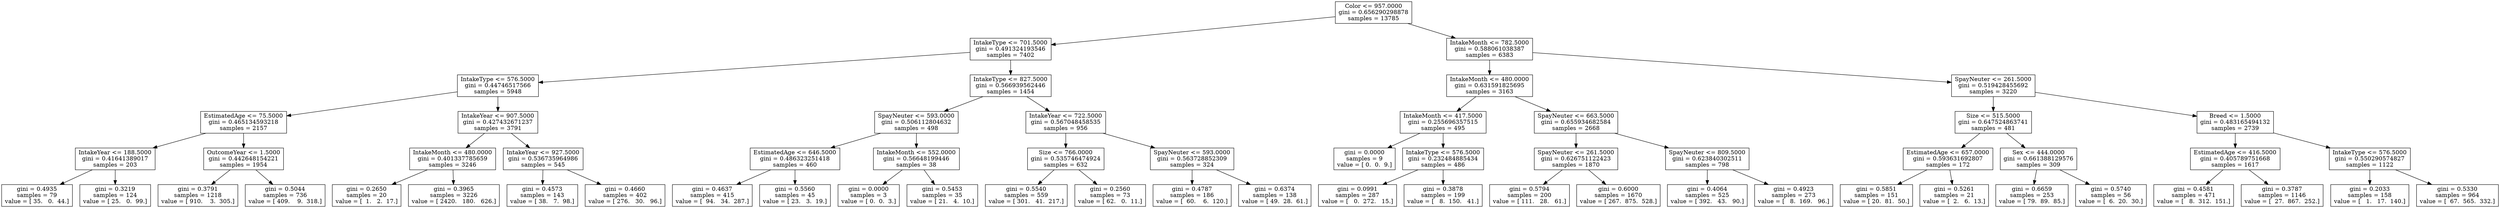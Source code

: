 digraph Tree {
0 [label="Color <= 957.0000\ngini = 0.656290298878\nsamples = 13785", shape="box"] ;
1 [label="IntakeType <= 701.5000\ngini = 0.491324193546\nsamples = 7402", shape="box"] ;
0 -> 1 ;
2 [label="IntakeType <= 576.5000\ngini = 0.44746517566\nsamples = 5948", shape="box"] ;
1 -> 2 ;
3 [label="EstimatedAge <= 75.5000\ngini = 0.465134593218\nsamples = 2157", shape="box"] ;
2 -> 3 ;
4 [label="IntakeYear <= 188.5000\ngini = 0.41641389017\nsamples = 203", shape="box"] ;
3 -> 4 ;
5 [label="gini = 0.4935\nsamples = 79\nvalue = [ 35.   0.  44.]", shape="box"] ;
4 -> 5 ;
6 [label="gini = 0.3219\nsamples = 124\nvalue = [ 25.   0.  99.]", shape="box"] ;
4 -> 6 ;
7 [label="OutcomeYear <= 1.5000\ngini = 0.442648154221\nsamples = 1954", shape="box"] ;
3 -> 7 ;
8 [label="gini = 0.3791\nsamples = 1218\nvalue = [ 910.    3.  305.]", shape="box"] ;
7 -> 8 ;
9 [label="gini = 0.5044\nsamples = 736\nvalue = [ 409.    9.  318.]", shape="box"] ;
7 -> 9 ;
10 [label="IntakeYear <= 907.5000\ngini = 0.427432671237\nsamples = 3791", shape="box"] ;
2 -> 10 ;
11 [label="IntakeMonth <= 480.0000\ngini = 0.401337785659\nsamples = 3246", shape="box"] ;
10 -> 11 ;
12 [label="gini = 0.2650\nsamples = 20\nvalue = [  1.   2.  17.]", shape="box"] ;
11 -> 12 ;
13 [label="gini = 0.3965\nsamples = 3226\nvalue = [ 2420.   180.   626.]", shape="box"] ;
11 -> 13 ;
14 [label="IntakeYear <= 927.5000\ngini = 0.536735964986\nsamples = 545", shape="box"] ;
10 -> 14 ;
15 [label="gini = 0.4573\nsamples = 143\nvalue = [ 38.   7.  98.]", shape="box"] ;
14 -> 15 ;
16 [label="gini = 0.4660\nsamples = 402\nvalue = [ 276.   30.   96.]", shape="box"] ;
14 -> 16 ;
17 [label="IntakeType <= 827.5000\ngini = 0.566939562446\nsamples = 1454", shape="box"] ;
1 -> 17 ;
18 [label="SpayNeuter <= 593.0000\ngini = 0.506112804632\nsamples = 498", shape="box"] ;
17 -> 18 ;
19 [label="EstimatedAge <= 646.5000\ngini = 0.486323251418\nsamples = 460", shape="box"] ;
18 -> 19 ;
20 [label="gini = 0.4637\nsamples = 415\nvalue = [  94.   34.  287.]", shape="box"] ;
19 -> 20 ;
21 [label="gini = 0.5560\nsamples = 45\nvalue = [ 23.   3.  19.]", shape="box"] ;
19 -> 21 ;
22 [label="IntakeMonth <= 552.0000\ngini = 0.56648199446\nsamples = 38", shape="box"] ;
18 -> 22 ;
23 [label="gini = 0.0000\nsamples = 3\nvalue = [ 0.  0.  3.]", shape="box"] ;
22 -> 23 ;
24 [label="gini = 0.5453\nsamples = 35\nvalue = [ 21.   4.  10.]", shape="box"] ;
22 -> 24 ;
25 [label="IntakeYear <= 722.5000\ngini = 0.567048458535\nsamples = 956", shape="box"] ;
17 -> 25 ;
26 [label="Size <= 766.0000\ngini = 0.535746474924\nsamples = 632", shape="box"] ;
25 -> 26 ;
27 [label="gini = 0.5540\nsamples = 559\nvalue = [ 301.   41.  217.]", shape="box"] ;
26 -> 27 ;
28 [label="gini = 0.2560\nsamples = 73\nvalue = [ 62.   0.  11.]", shape="box"] ;
26 -> 28 ;
29 [label="SpayNeuter <= 593.0000\ngini = 0.563728852309\nsamples = 324", shape="box"] ;
25 -> 29 ;
30 [label="gini = 0.4787\nsamples = 186\nvalue = [  60.    6.  120.]", shape="box"] ;
29 -> 30 ;
31 [label="gini = 0.6374\nsamples = 138\nvalue = [ 49.  28.  61.]", shape="box"] ;
29 -> 31 ;
32 [label="IntakeMonth <= 782.5000\ngini = 0.588061038387\nsamples = 6383", shape="box"] ;
0 -> 32 ;
33 [label="IntakeMonth <= 480.0000\ngini = 0.631591825695\nsamples = 3163", shape="box"] ;
32 -> 33 ;
34 [label="IntakeMonth <= 417.5000\ngini = 0.255696357515\nsamples = 495", shape="box"] ;
33 -> 34 ;
35 [label="gini = 0.0000\nsamples = 9\nvalue = [ 0.  0.  9.]", shape="box"] ;
34 -> 35 ;
36 [label="IntakeType <= 576.5000\ngini = 0.232484885434\nsamples = 486", shape="box"] ;
34 -> 36 ;
37 [label="gini = 0.0991\nsamples = 287\nvalue = [   0.  272.   15.]", shape="box"] ;
36 -> 37 ;
38 [label="gini = 0.3878\nsamples = 199\nvalue = [   8.  150.   41.]", shape="box"] ;
36 -> 38 ;
39 [label="SpayNeuter <= 663.5000\ngini = 0.655934682584\nsamples = 2668", shape="box"] ;
33 -> 39 ;
40 [label="SpayNeuter <= 261.5000\ngini = 0.626751122423\nsamples = 1870", shape="box"] ;
39 -> 40 ;
41 [label="gini = 0.5794\nsamples = 200\nvalue = [ 111.   28.   61.]", shape="box"] ;
40 -> 41 ;
42 [label="gini = 0.6000\nsamples = 1670\nvalue = [ 267.  875.  528.]", shape="box"] ;
40 -> 42 ;
43 [label="SpayNeuter <= 809.5000\ngini = 0.623840302511\nsamples = 798", shape="box"] ;
39 -> 43 ;
44 [label="gini = 0.4064\nsamples = 525\nvalue = [ 392.   43.   90.]", shape="box"] ;
43 -> 44 ;
45 [label="gini = 0.4923\nsamples = 273\nvalue = [   8.  169.   96.]", shape="box"] ;
43 -> 45 ;
46 [label="SpayNeuter <= 261.5000\ngini = 0.519428455692\nsamples = 3220", shape="box"] ;
32 -> 46 ;
47 [label="Size <= 515.5000\ngini = 0.647524863741\nsamples = 481", shape="box"] ;
46 -> 47 ;
48 [label="EstimatedAge <= 657.0000\ngini = 0.593631692807\nsamples = 172", shape="box"] ;
47 -> 48 ;
49 [label="gini = 0.5851\nsamples = 151\nvalue = [ 20.  81.  50.]", shape="box"] ;
48 -> 49 ;
50 [label="gini = 0.5261\nsamples = 21\nvalue = [  2.   6.  13.]", shape="box"] ;
48 -> 50 ;
51 [label="Sex <= 444.0000\ngini = 0.661388129576\nsamples = 309", shape="box"] ;
47 -> 51 ;
52 [label="gini = 0.6659\nsamples = 253\nvalue = [ 79.  89.  85.]", shape="box"] ;
51 -> 52 ;
53 [label="gini = 0.5740\nsamples = 56\nvalue = [  6.  20.  30.]", shape="box"] ;
51 -> 53 ;
54 [label="Breed <= 1.5000\ngini = 0.483165494132\nsamples = 2739", shape="box"] ;
46 -> 54 ;
55 [label="EstimatedAge <= 416.5000\ngini = 0.405789751668\nsamples = 1617", shape="box"] ;
54 -> 55 ;
56 [label="gini = 0.4581\nsamples = 471\nvalue = [   8.  312.  151.]", shape="box"] ;
55 -> 56 ;
57 [label="gini = 0.3787\nsamples = 1146\nvalue = [  27.  867.  252.]", shape="box"] ;
55 -> 57 ;
58 [label="IntakeType <= 576.5000\ngini = 0.550290574827\nsamples = 1122", shape="box"] ;
54 -> 58 ;
59 [label="gini = 0.2033\nsamples = 158\nvalue = [   1.   17.  140.]", shape="box"] ;
58 -> 59 ;
60 [label="gini = 0.5330\nsamples = 964\nvalue = [  67.  565.  332.]", shape="box"] ;
58 -> 60 ;
}